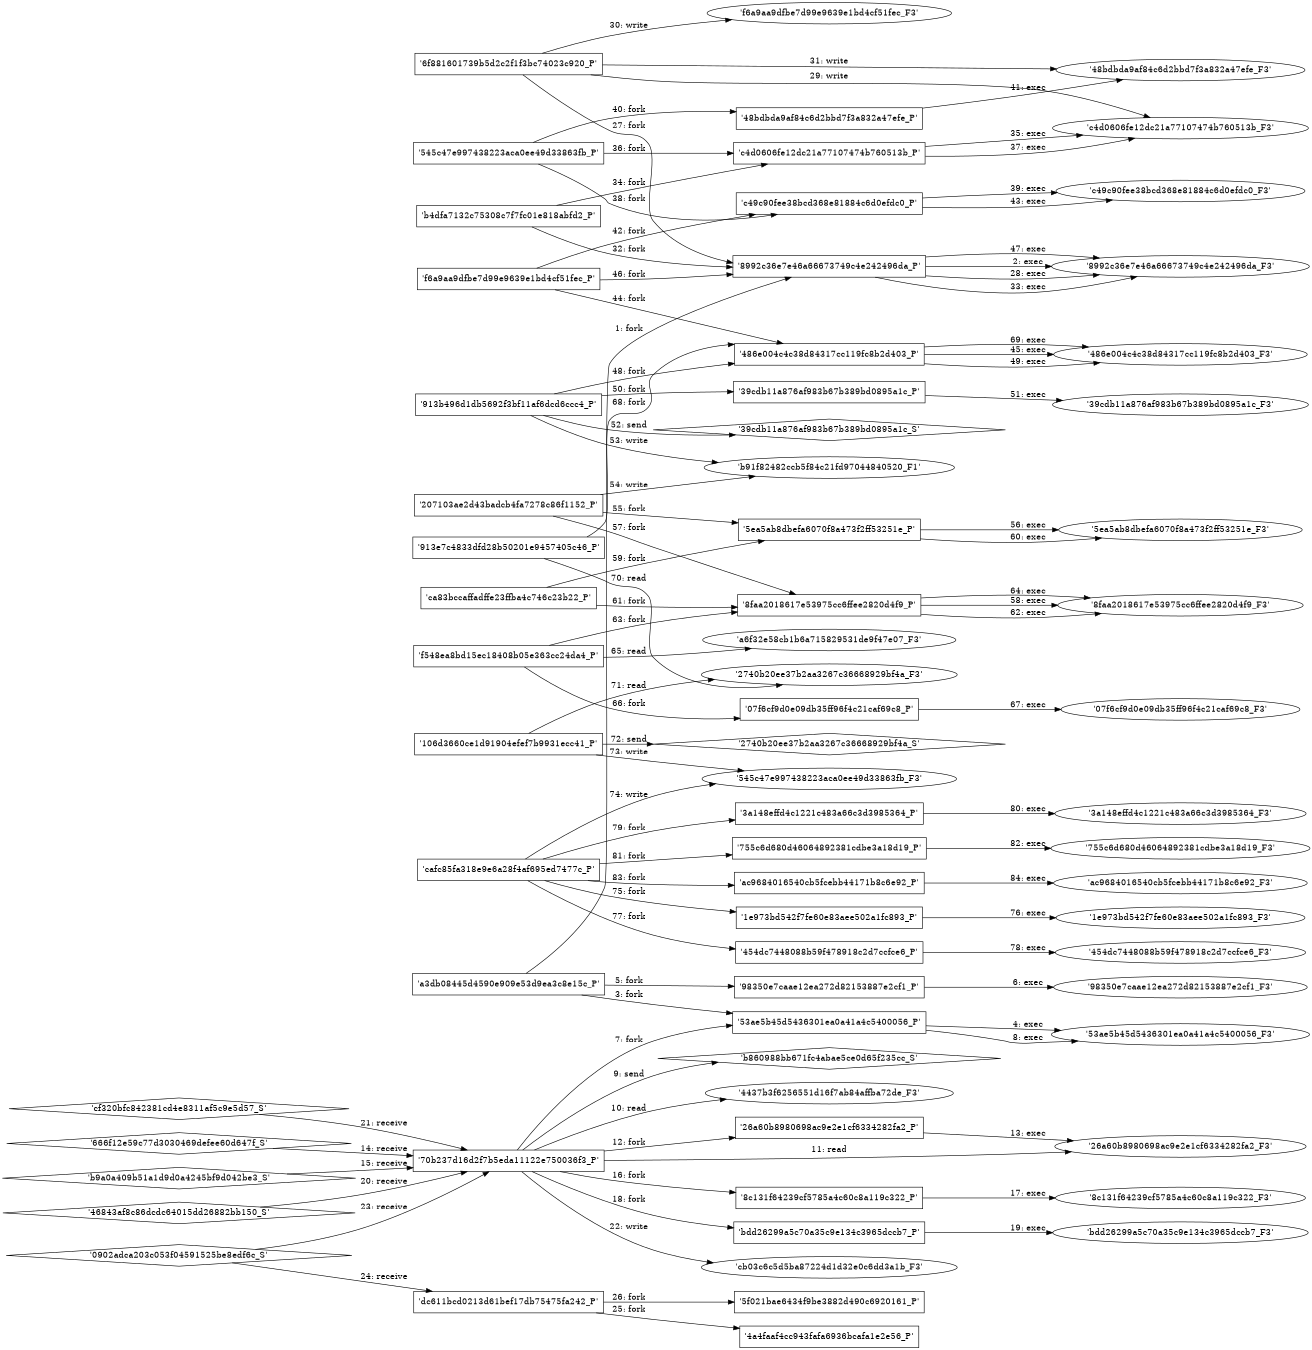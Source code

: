 digraph "D:\Learning\Paper\apt\基于CTI的攻击预警\Dataset\攻击图\ASGfromALLCTI\Microsoft Security—detecting empires in the cloud.dot" {
rankdir="LR"
size="9"
fixedsize="false"
splines="true"
nodesep=0.3
ranksep=0
fontsize=10
overlap="scalexy"
engine= "neato"
	"'a3db08445d4590e909e53d9ea3c8e15c_P'" [node_type=Process shape=box]
	"'8992c36e7e46a66673749c4e242496da_P'" [node_type=Process shape=box]
	"'a3db08445d4590e909e53d9ea3c8e15c_P'" -> "'8992c36e7e46a66673749c4e242496da_P'" [label="1: fork"]
	"'8992c36e7e46a66673749c4e242496da_P'" [node_type=Process shape=box]
	"'8992c36e7e46a66673749c4e242496da_F3'" [node_type=File shape=ellipse]
	"'8992c36e7e46a66673749c4e242496da_P'" -> "'8992c36e7e46a66673749c4e242496da_F3'" [label="2: exec"]
	"'a3db08445d4590e909e53d9ea3c8e15c_P'" [node_type=Process shape=box]
	"'53ae5b45d5436301ea0a41a4c5400056_P'" [node_type=Process shape=box]
	"'a3db08445d4590e909e53d9ea3c8e15c_P'" -> "'53ae5b45d5436301ea0a41a4c5400056_P'" [label="3: fork"]
	"'53ae5b45d5436301ea0a41a4c5400056_P'" [node_type=Process shape=box]
	"'53ae5b45d5436301ea0a41a4c5400056_F3'" [node_type=File shape=ellipse]
	"'53ae5b45d5436301ea0a41a4c5400056_P'" -> "'53ae5b45d5436301ea0a41a4c5400056_F3'" [label="4: exec"]
	"'a3db08445d4590e909e53d9ea3c8e15c_P'" [node_type=Process shape=box]
	"'98350e7caae12ea272d82153887e2cf1_P'" [node_type=Process shape=box]
	"'a3db08445d4590e909e53d9ea3c8e15c_P'" -> "'98350e7caae12ea272d82153887e2cf1_P'" [label="5: fork"]
	"'98350e7caae12ea272d82153887e2cf1_P'" [node_type=Process shape=box]
	"'98350e7caae12ea272d82153887e2cf1_F3'" [node_type=File shape=ellipse]
	"'98350e7caae12ea272d82153887e2cf1_P'" -> "'98350e7caae12ea272d82153887e2cf1_F3'" [label="6: exec"]
	"'70b237d16d2f7b5eda11122e750036f3_P'" [node_type=Process shape=box]
	"'53ae5b45d5436301ea0a41a4c5400056_P'" [node_type=Process shape=box]
	"'70b237d16d2f7b5eda11122e750036f3_P'" -> "'53ae5b45d5436301ea0a41a4c5400056_P'" [label="7: fork"]
	"'53ae5b45d5436301ea0a41a4c5400056_P'" [node_type=Process shape=box]
	"'53ae5b45d5436301ea0a41a4c5400056_F3'" [node_type=File shape=ellipse]
	"'53ae5b45d5436301ea0a41a4c5400056_P'" -> "'53ae5b45d5436301ea0a41a4c5400056_F3'" [label="8: exec"]
	"'b860988bb671fc4abae5ce0d65f235cc_S'" [node_type=Socket shape=diamond]
	"'70b237d16d2f7b5eda11122e750036f3_P'" [node_type=Process shape=box]
	"'70b237d16d2f7b5eda11122e750036f3_P'" -> "'b860988bb671fc4abae5ce0d65f235cc_S'" [label="9: send"]
	"'4437b3f6256551d16f7ab84affba72de_F3'" [node_type=file shape=ellipse]
	"'70b237d16d2f7b5eda11122e750036f3_P'" [node_type=Process shape=box]
	"'70b237d16d2f7b5eda11122e750036f3_P'" -> "'4437b3f6256551d16f7ab84affba72de_F3'" [label="10: read"]
	"'26a60b8980698ac9e2e1cf6334282fa2_F3'" [node_type=file shape=ellipse]
	"'70b237d16d2f7b5eda11122e750036f3_P'" [node_type=Process shape=box]
	"'70b237d16d2f7b5eda11122e750036f3_P'" -> "'26a60b8980698ac9e2e1cf6334282fa2_F3'" [label="11: read"]
	"'70b237d16d2f7b5eda11122e750036f3_P'" [node_type=Process shape=box]
	"'26a60b8980698ac9e2e1cf6334282fa2_P'" [node_type=Process shape=box]
	"'70b237d16d2f7b5eda11122e750036f3_P'" -> "'26a60b8980698ac9e2e1cf6334282fa2_P'" [label="12: fork"]
	"'26a60b8980698ac9e2e1cf6334282fa2_P'" [node_type=Process shape=box]
	"'26a60b8980698ac9e2e1cf6334282fa2_F3'" [node_type=File shape=ellipse]
	"'26a60b8980698ac9e2e1cf6334282fa2_P'" -> "'26a60b8980698ac9e2e1cf6334282fa2_F3'" [label="13: exec"]
	"'70b237d16d2f7b5eda11122e750036f3_P'" [node_type=Process shape=box]
	"'666f12e59c77d3030469defee60d647f_S'" [node_type=Socket shape=diamond]
	"'666f12e59c77d3030469defee60d647f_S'" -> "'70b237d16d2f7b5eda11122e750036f3_P'" [label="14: receive"]
	"'70b237d16d2f7b5eda11122e750036f3_P'" [node_type=Process shape=box]
	"'b9a0a409b51a1d9d0a4245bf9d042be3_S'" [node_type=Socket shape=diamond]
	"'b9a0a409b51a1d9d0a4245bf9d042be3_S'" -> "'70b237d16d2f7b5eda11122e750036f3_P'" [label="15: receive"]
	"'70b237d16d2f7b5eda11122e750036f3_P'" [node_type=Process shape=box]
	"'8c131f64239cf5785a4c60c8a119c322_P'" [node_type=Process shape=box]
	"'70b237d16d2f7b5eda11122e750036f3_P'" -> "'8c131f64239cf5785a4c60c8a119c322_P'" [label="16: fork"]
	"'8c131f64239cf5785a4c60c8a119c322_P'" [node_type=Process shape=box]
	"'8c131f64239cf5785a4c60c8a119c322_F3'" [node_type=File shape=ellipse]
	"'8c131f64239cf5785a4c60c8a119c322_P'" -> "'8c131f64239cf5785a4c60c8a119c322_F3'" [label="17: exec"]
	"'70b237d16d2f7b5eda11122e750036f3_P'" [node_type=Process shape=box]
	"'bdd26299a5c70a35c9e134c3965dccb7_P'" [node_type=Process shape=box]
	"'70b237d16d2f7b5eda11122e750036f3_P'" -> "'bdd26299a5c70a35c9e134c3965dccb7_P'" [label="18: fork"]
	"'bdd26299a5c70a35c9e134c3965dccb7_P'" [node_type=Process shape=box]
	"'bdd26299a5c70a35c9e134c3965dccb7_F3'" [node_type=File shape=ellipse]
	"'bdd26299a5c70a35c9e134c3965dccb7_P'" -> "'bdd26299a5c70a35c9e134c3965dccb7_F3'" [label="19: exec"]
	"'70b237d16d2f7b5eda11122e750036f3_P'" [node_type=Process shape=box]
	"'46843af8c86dcdc64015dd26882bb150_S'" [node_type=Socket shape=diamond]
	"'46843af8c86dcdc64015dd26882bb150_S'" -> "'70b237d16d2f7b5eda11122e750036f3_P'" [label="20: receive"]
	"'70b237d16d2f7b5eda11122e750036f3_P'" [node_type=Process shape=box]
	"'cf320bfc842381cd4e8311af5c9e5d57_S'" [node_type=Socket shape=diamond]
	"'cf320bfc842381cd4e8311af5c9e5d57_S'" -> "'70b237d16d2f7b5eda11122e750036f3_P'" [label="21: receive"]
	"'cb03c6c5d5ba87224d1d32e0c6dd3a1b_F3'" [node_type=file shape=ellipse]
	"'70b237d16d2f7b5eda11122e750036f3_P'" [node_type=Process shape=box]
	"'70b237d16d2f7b5eda11122e750036f3_P'" -> "'cb03c6c5d5ba87224d1d32e0c6dd3a1b_F3'" [label="22: write"]
	"'70b237d16d2f7b5eda11122e750036f3_P'" [node_type=Process shape=box]
	"'0902adca203c053f04591525be8edf6c_S'" [node_type=Socket shape=diamond]
	"'0902adca203c053f04591525be8edf6c_S'" -> "'70b237d16d2f7b5eda11122e750036f3_P'" [label="23: receive"]
	"'dc611bcd0213d61bef17db75475fa242_P'" [node_type=Process shape=box]
	"'0902adca203c053f04591525be8edf6c_S'" [node_type=Socket shape=diamond]
	"'0902adca203c053f04591525be8edf6c_S'" -> "'dc611bcd0213d61bef17db75475fa242_P'" [label="24: receive"]
	"'dc611bcd0213d61bef17db75475fa242_P'" [node_type=Process shape=box]
	"'4a4faaf4cc943fafa6936bcafa1e2e56_P'" [node_type=Process shape=box]
	"'dc611bcd0213d61bef17db75475fa242_P'" -> "'4a4faaf4cc943fafa6936bcafa1e2e56_P'" [label="25: fork"]
	"'dc611bcd0213d61bef17db75475fa242_P'" [node_type=Process shape=box]
	"'5f021bae6434f9be3882d490c6920161_P'" [node_type=Process shape=box]
	"'dc611bcd0213d61bef17db75475fa242_P'" -> "'5f021bae6434f9be3882d490c6920161_P'" [label="26: fork"]
	"'6f881601739b5d2c2f1f3bc74023c920_P'" [node_type=Process shape=box]
	"'8992c36e7e46a66673749c4e242496da_P'" [node_type=Process shape=box]
	"'6f881601739b5d2c2f1f3bc74023c920_P'" -> "'8992c36e7e46a66673749c4e242496da_P'" [label="27: fork"]
	"'8992c36e7e46a66673749c4e242496da_P'" [node_type=Process shape=box]
	"'8992c36e7e46a66673749c4e242496da_F3'" [node_type=File shape=ellipse]
	"'8992c36e7e46a66673749c4e242496da_P'" -> "'8992c36e7e46a66673749c4e242496da_F3'" [label="28: exec"]
	"'c4d0606fe12dc21a77107474b760513b_F3'" [node_type=file shape=ellipse]
	"'6f881601739b5d2c2f1f3bc74023c920_P'" [node_type=Process shape=box]
	"'6f881601739b5d2c2f1f3bc74023c920_P'" -> "'c4d0606fe12dc21a77107474b760513b_F3'" [label="29: write"]
	"'f6a9aa9dfbe7d99e9639e1bd4cf51fec_F3'" [node_type=file shape=ellipse]
	"'6f881601739b5d2c2f1f3bc74023c920_P'" [node_type=Process shape=box]
	"'6f881601739b5d2c2f1f3bc74023c920_P'" -> "'f6a9aa9dfbe7d99e9639e1bd4cf51fec_F3'" [label="30: write"]
	"'48bdbda9af84c6d2bbd7f3a832a47efe_F3'" [node_type=file shape=ellipse]
	"'6f881601739b5d2c2f1f3bc74023c920_P'" [node_type=Process shape=box]
	"'6f881601739b5d2c2f1f3bc74023c920_P'" -> "'48bdbda9af84c6d2bbd7f3a832a47efe_F3'" [label="31: write"]
	"'b4dfa7132c75308c7f7fc01e818abfd2_P'" [node_type=Process shape=box]
	"'8992c36e7e46a66673749c4e242496da_P'" [node_type=Process shape=box]
	"'b4dfa7132c75308c7f7fc01e818abfd2_P'" -> "'8992c36e7e46a66673749c4e242496da_P'" [label="32: fork"]
	"'8992c36e7e46a66673749c4e242496da_P'" [node_type=Process shape=box]
	"'8992c36e7e46a66673749c4e242496da_F3'" [node_type=File shape=ellipse]
	"'8992c36e7e46a66673749c4e242496da_P'" -> "'8992c36e7e46a66673749c4e242496da_F3'" [label="33: exec"]
	"'b4dfa7132c75308c7f7fc01e818abfd2_P'" [node_type=Process shape=box]
	"'c4d0606fe12dc21a77107474b760513b_P'" [node_type=Process shape=box]
	"'b4dfa7132c75308c7f7fc01e818abfd2_P'" -> "'c4d0606fe12dc21a77107474b760513b_P'" [label="34: fork"]
	"'c4d0606fe12dc21a77107474b760513b_P'" [node_type=Process shape=box]
	"'c4d0606fe12dc21a77107474b760513b_F3'" [node_type=File shape=ellipse]
	"'c4d0606fe12dc21a77107474b760513b_P'" -> "'c4d0606fe12dc21a77107474b760513b_F3'" [label="35: exec"]
	"'545c47e997438223aca0ee49d33863fb_P'" [node_type=Process shape=box]
	"'c4d0606fe12dc21a77107474b760513b_P'" [node_type=Process shape=box]
	"'545c47e997438223aca0ee49d33863fb_P'" -> "'c4d0606fe12dc21a77107474b760513b_P'" [label="36: fork"]
	"'c4d0606fe12dc21a77107474b760513b_P'" [node_type=Process shape=box]
	"'c4d0606fe12dc21a77107474b760513b_F3'" [node_type=File shape=ellipse]
	"'c4d0606fe12dc21a77107474b760513b_P'" -> "'c4d0606fe12dc21a77107474b760513b_F3'" [label="37: exec"]
	"'545c47e997438223aca0ee49d33863fb_P'" [node_type=Process shape=box]
	"'c49c90fee38bcd368e81884c6d0efdc0_P'" [node_type=Process shape=box]
	"'545c47e997438223aca0ee49d33863fb_P'" -> "'c49c90fee38bcd368e81884c6d0efdc0_P'" [label="38: fork"]
	"'c49c90fee38bcd368e81884c6d0efdc0_P'" [node_type=Process shape=box]
	"'c49c90fee38bcd368e81884c6d0efdc0_F3'" [node_type=File shape=ellipse]
	"'c49c90fee38bcd368e81884c6d0efdc0_P'" -> "'c49c90fee38bcd368e81884c6d0efdc0_F3'" [label="39: exec"]
	"'545c47e997438223aca0ee49d33863fb_P'" [node_type=Process shape=box]
	"'48bdbda9af84c6d2bbd7f3a832a47efe_P'" [node_type=Process shape=box]
	"'545c47e997438223aca0ee49d33863fb_P'" -> "'48bdbda9af84c6d2bbd7f3a832a47efe_P'" [label="40: fork"]
	"'48bdbda9af84c6d2bbd7f3a832a47efe_P'" [node_type=Process shape=box]
	"'48bdbda9af84c6d2bbd7f3a832a47efe_F3'" [node_type=File shape=ellipse]
	"'48bdbda9af84c6d2bbd7f3a832a47efe_P'" -> "'48bdbda9af84c6d2bbd7f3a832a47efe_F3'" [label="41: exec"]
	"'f6a9aa9dfbe7d99e9639e1bd4cf51fec_P'" [node_type=Process shape=box]
	"'c49c90fee38bcd368e81884c6d0efdc0_P'" [node_type=Process shape=box]
	"'f6a9aa9dfbe7d99e9639e1bd4cf51fec_P'" -> "'c49c90fee38bcd368e81884c6d0efdc0_P'" [label="42: fork"]
	"'c49c90fee38bcd368e81884c6d0efdc0_P'" [node_type=Process shape=box]
	"'c49c90fee38bcd368e81884c6d0efdc0_F3'" [node_type=File shape=ellipse]
	"'c49c90fee38bcd368e81884c6d0efdc0_P'" -> "'c49c90fee38bcd368e81884c6d0efdc0_F3'" [label="43: exec"]
	"'f6a9aa9dfbe7d99e9639e1bd4cf51fec_P'" [node_type=Process shape=box]
	"'486e004c4c38d84317cc119fc8b2d403_P'" [node_type=Process shape=box]
	"'f6a9aa9dfbe7d99e9639e1bd4cf51fec_P'" -> "'486e004c4c38d84317cc119fc8b2d403_P'" [label="44: fork"]
	"'486e004c4c38d84317cc119fc8b2d403_P'" [node_type=Process shape=box]
	"'486e004c4c38d84317cc119fc8b2d403_F3'" [node_type=File shape=ellipse]
	"'486e004c4c38d84317cc119fc8b2d403_P'" -> "'486e004c4c38d84317cc119fc8b2d403_F3'" [label="45: exec"]
	"'f6a9aa9dfbe7d99e9639e1bd4cf51fec_P'" [node_type=Process shape=box]
	"'8992c36e7e46a66673749c4e242496da_P'" [node_type=Process shape=box]
	"'f6a9aa9dfbe7d99e9639e1bd4cf51fec_P'" -> "'8992c36e7e46a66673749c4e242496da_P'" [label="46: fork"]
	"'8992c36e7e46a66673749c4e242496da_P'" [node_type=Process shape=box]
	"'8992c36e7e46a66673749c4e242496da_F3'" [node_type=File shape=ellipse]
	"'8992c36e7e46a66673749c4e242496da_P'" -> "'8992c36e7e46a66673749c4e242496da_F3'" [label="47: exec"]
	"'913b496d1db5692f3bf11af6dcd6ccc4_P'" [node_type=Process shape=box]
	"'486e004c4c38d84317cc119fc8b2d403_P'" [node_type=Process shape=box]
	"'913b496d1db5692f3bf11af6dcd6ccc4_P'" -> "'486e004c4c38d84317cc119fc8b2d403_P'" [label="48: fork"]
	"'486e004c4c38d84317cc119fc8b2d403_P'" [node_type=Process shape=box]
	"'486e004c4c38d84317cc119fc8b2d403_F3'" [node_type=File shape=ellipse]
	"'486e004c4c38d84317cc119fc8b2d403_P'" -> "'486e004c4c38d84317cc119fc8b2d403_F3'" [label="49: exec"]
	"'913b496d1db5692f3bf11af6dcd6ccc4_P'" [node_type=Process shape=box]
	"'39cdb11a876af983b67b389bd0895a1c_P'" [node_type=Process shape=box]
	"'913b496d1db5692f3bf11af6dcd6ccc4_P'" -> "'39cdb11a876af983b67b389bd0895a1c_P'" [label="50: fork"]
	"'39cdb11a876af983b67b389bd0895a1c_P'" [node_type=Process shape=box]
	"'39cdb11a876af983b67b389bd0895a1c_F3'" [node_type=File shape=ellipse]
	"'39cdb11a876af983b67b389bd0895a1c_P'" -> "'39cdb11a876af983b67b389bd0895a1c_F3'" [label="51: exec"]
	"'39cdb11a876af983b67b389bd0895a1c_S'" [node_type=Socket shape=diamond]
	"'913b496d1db5692f3bf11af6dcd6ccc4_P'" [node_type=Process shape=box]
	"'913b496d1db5692f3bf11af6dcd6ccc4_P'" -> "'39cdb11a876af983b67b389bd0895a1c_S'" [label="52: send"]
	"'b91f82482ccb5f84c21fd97044840520_F1'" [node_type=file shape=ellipse]
	"'913b496d1db5692f3bf11af6dcd6ccc4_P'" [node_type=Process shape=box]
	"'913b496d1db5692f3bf11af6dcd6ccc4_P'" -> "'b91f82482ccb5f84c21fd97044840520_F1'" [label="53: write"]
	"'b91f82482ccb5f84c21fd97044840520_F1'" [node_type=file shape=ellipse]
	"'207103ae2d43badcb4fa7278c86f1152_P'" [node_type=Process shape=box]
	"'207103ae2d43badcb4fa7278c86f1152_P'" -> "'b91f82482ccb5f84c21fd97044840520_F1'" [label="54: write"]
	"'207103ae2d43badcb4fa7278c86f1152_P'" [node_type=Process shape=box]
	"'5ea5ab8dbefa6070f8a473f2ff53251e_P'" [node_type=Process shape=box]
	"'207103ae2d43badcb4fa7278c86f1152_P'" -> "'5ea5ab8dbefa6070f8a473f2ff53251e_P'" [label="55: fork"]
	"'5ea5ab8dbefa6070f8a473f2ff53251e_P'" [node_type=Process shape=box]
	"'5ea5ab8dbefa6070f8a473f2ff53251e_F3'" [node_type=File shape=ellipse]
	"'5ea5ab8dbefa6070f8a473f2ff53251e_P'" -> "'5ea5ab8dbefa6070f8a473f2ff53251e_F3'" [label="56: exec"]
	"'207103ae2d43badcb4fa7278c86f1152_P'" [node_type=Process shape=box]
	"'8faa2018617e53975cc6ffee2820d4f9_P'" [node_type=Process shape=box]
	"'207103ae2d43badcb4fa7278c86f1152_P'" -> "'8faa2018617e53975cc6ffee2820d4f9_P'" [label="57: fork"]
	"'8faa2018617e53975cc6ffee2820d4f9_P'" [node_type=Process shape=box]
	"'8faa2018617e53975cc6ffee2820d4f9_F3'" [node_type=File shape=ellipse]
	"'8faa2018617e53975cc6ffee2820d4f9_P'" -> "'8faa2018617e53975cc6ffee2820d4f9_F3'" [label="58: exec"]
	"'ca83bccaffadffe23ffba4c746c23b22_P'" [node_type=Process shape=box]
	"'5ea5ab8dbefa6070f8a473f2ff53251e_P'" [node_type=Process shape=box]
	"'ca83bccaffadffe23ffba4c746c23b22_P'" -> "'5ea5ab8dbefa6070f8a473f2ff53251e_P'" [label="59: fork"]
	"'5ea5ab8dbefa6070f8a473f2ff53251e_P'" [node_type=Process shape=box]
	"'5ea5ab8dbefa6070f8a473f2ff53251e_F3'" [node_type=File shape=ellipse]
	"'5ea5ab8dbefa6070f8a473f2ff53251e_P'" -> "'5ea5ab8dbefa6070f8a473f2ff53251e_F3'" [label="60: exec"]
	"'ca83bccaffadffe23ffba4c746c23b22_P'" [node_type=Process shape=box]
	"'8faa2018617e53975cc6ffee2820d4f9_P'" [node_type=Process shape=box]
	"'ca83bccaffadffe23ffba4c746c23b22_P'" -> "'8faa2018617e53975cc6ffee2820d4f9_P'" [label="61: fork"]
	"'8faa2018617e53975cc6ffee2820d4f9_P'" [node_type=Process shape=box]
	"'8faa2018617e53975cc6ffee2820d4f9_F3'" [node_type=File shape=ellipse]
	"'8faa2018617e53975cc6ffee2820d4f9_P'" -> "'8faa2018617e53975cc6ffee2820d4f9_F3'" [label="62: exec"]
	"'f548ea8bd15ec18408b05e363cc24da4_P'" [node_type=Process shape=box]
	"'8faa2018617e53975cc6ffee2820d4f9_P'" [node_type=Process shape=box]
	"'f548ea8bd15ec18408b05e363cc24da4_P'" -> "'8faa2018617e53975cc6ffee2820d4f9_P'" [label="63: fork"]
	"'8faa2018617e53975cc6ffee2820d4f9_P'" [node_type=Process shape=box]
	"'8faa2018617e53975cc6ffee2820d4f9_F3'" [node_type=File shape=ellipse]
	"'8faa2018617e53975cc6ffee2820d4f9_P'" -> "'8faa2018617e53975cc6ffee2820d4f9_F3'" [label="64: exec"]
	"'a6f32e58cb1b6a715829531de9f47e07_F3'" [node_type=file shape=ellipse]
	"'f548ea8bd15ec18408b05e363cc24da4_P'" [node_type=Process shape=box]
	"'f548ea8bd15ec18408b05e363cc24da4_P'" -> "'a6f32e58cb1b6a715829531de9f47e07_F3'" [label="65: read"]
	"'f548ea8bd15ec18408b05e363cc24da4_P'" [node_type=Process shape=box]
	"'07f6cf9d0e09db35ff96f4c21caf69c8_P'" [node_type=Process shape=box]
	"'f548ea8bd15ec18408b05e363cc24da4_P'" -> "'07f6cf9d0e09db35ff96f4c21caf69c8_P'" [label="66: fork"]
	"'07f6cf9d0e09db35ff96f4c21caf69c8_P'" [node_type=Process shape=box]
	"'07f6cf9d0e09db35ff96f4c21caf69c8_F3'" [node_type=File shape=ellipse]
	"'07f6cf9d0e09db35ff96f4c21caf69c8_P'" -> "'07f6cf9d0e09db35ff96f4c21caf69c8_F3'" [label="67: exec"]
	"'913e7c4833dfd28b50201e9457405c46_P'" [node_type=Process shape=box]
	"'486e004c4c38d84317cc119fc8b2d403_P'" [node_type=Process shape=box]
	"'913e7c4833dfd28b50201e9457405c46_P'" -> "'486e004c4c38d84317cc119fc8b2d403_P'" [label="68: fork"]
	"'486e004c4c38d84317cc119fc8b2d403_P'" [node_type=Process shape=box]
	"'486e004c4c38d84317cc119fc8b2d403_F3'" [node_type=File shape=ellipse]
	"'486e004c4c38d84317cc119fc8b2d403_P'" -> "'486e004c4c38d84317cc119fc8b2d403_F3'" [label="69: exec"]
	"'2740b20ee37b2aa3267c36668929bf4a_F3'" [node_type=file shape=ellipse]
	"'913e7c4833dfd28b50201e9457405c46_P'" [node_type=Process shape=box]
	"'913e7c4833dfd28b50201e9457405c46_P'" -> "'2740b20ee37b2aa3267c36668929bf4a_F3'" [label="70: read"]
	"'2740b20ee37b2aa3267c36668929bf4a_F3'" [node_type=file shape=ellipse]
	"'106d3660ce1d91904efef7b9931ecc41_P'" [node_type=Process shape=box]
	"'106d3660ce1d91904efef7b9931ecc41_P'" -> "'2740b20ee37b2aa3267c36668929bf4a_F3'" [label="71: read"]
	"'2740b20ee37b2aa3267c36668929bf4a_S'" [node_type=Socket shape=diamond]
	"'106d3660ce1d91904efef7b9931ecc41_P'" [node_type=Process shape=box]
	"'106d3660ce1d91904efef7b9931ecc41_P'" -> "'2740b20ee37b2aa3267c36668929bf4a_S'" [label="72: send"]
	"'545c47e997438223aca0ee49d33863fb_F3'" [node_type=file shape=ellipse]
	"'106d3660ce1d91904efef7b9931ecc41_P'" [node_type=Process shape=box]
	"'106d3660ce1d91904efef7b9931ecc41_P'" -> "'545c47e997438223aca0ee49d33863fb_F3'" [label="73: write"]
	"'545c47e997438223aca0ee49d33863fb_F3'" [node_type=file shape=ellipse]
	"'cafc85fa318e9e6a28f4af695ed7477c_P'" [node_type=Process shape=box]
	"'cafc85fa318e9e6a28f4af695ed7477c_P'" -> "'545c47e997438223aca0ee49d33863fb_F3'" [label="74: write"]
	"'cafc85fa318e9e6a28f4af695ed7477c_P'" [node_type=Process shape=box]
	"'1e973bd542f7fe60e83aee502a1fc893_P'" [node_type=Process shape=box]
	"'cafc85fa318e9e6a28f4af695ed7477c_P'" -> "'1e973bd542f7fe60e83aee502a1fc893_P'" [label="75: fork"]
	"'1e973bd542f7fe60e83aee502a1fc893_P'" [node_type=Process shape=box]
	"'1e973bd542f7fe60e83aee502a1fc893_F3'" [node_type=File shape=ellipse]
	"'1e973bd542f7fe60e83aee502a1fc893_P'" -> "'1e973bd542f7fe60e83aee502a1fc893_F3'" [label="76: exec"]
	"'cafc85fa318e9e6a28f4af695ed7477c_P'" [node_type=Process shape=box]
	"'454dc7448088b59f478918c2d7ccfce6_P'" [node_type=Process shape=box]
	"'cafc85fa318e9e6a28f4af695ed7477c_P'" -> "'454dc7448088b59f478918c2d7ccfce6_P'" [label="77: fork"]
	"'454dc7448088b59f478918c2d7ccfce6_P'" [node_type=Process shape=box]
	"'454dc7448088b59f478918c2d7ccfce6_F3'" [node_type=File shape=ellipse]
	"'454dc7448088b59f478918c2d7ccfce6_P'" -> "'454dc7448088b59f478918c2d7ccfce6_F3'" [label="78: exec"]
	"'cafc85fa318e9e6a28f4af695ed7477c_P'" [node_type=Process shape=box]
	"'3a148effd4c1221c483a66c3d3985364_P'" [node_type=Process shape=box]
	"'cafc85fa318e9e6a28f4af695ed7477c_P'" -> "'3a148effd4c1221c483a66c3d3985364_P'" [label="79: fork"]
	"'3a148effd4c1221c483a66c3d3985364_P'" [node_type=Process shape=box]
	"'3a148effd4c1221c483a66c3d3985364_F3'" [node_type=File shape=ellipse]
	"'3a148effd4c1221c483a66c3d3985364_P'" -> "'3a148effd4c1221c483a66c3d3985364_F3'" [label="80: exec"]
	"'cafc85fa318e9e6a28f4af695ed7477c_P'" [node_type=Process shape=box]
	"'755c6d680d46064892381cdbe3a18d19_P'" [node_type=Process shape=box]
	"'cafc85fa318e9e6a28f4af695ed7477c_P'" -> "'755c6d680d46064892381cdbe3a18d19_P'" [label="81: fork"]
	"'755c6d680d46064892381cdbe3a18d19_P'" [node_type=Process shape=box]
	"'755c6d680d46064892381cdbe3a18d19_F3'" [node_type=File shape=ellipse]
	"'755c6d680d46064892381cdbe3a18d19_P'" -> "'755c6d680d46064892381cdbe3a18d19_F3'" [label="82: exec"]
	"'cafc85fa318e9e6a28f4af695ed7477c_P'" [node_type=Process shape=box]
	"'ac9684016540cb5fcebb44171b8c6e92_P'" [node_type=Process shape=box]
	"'cafc85fa318e9e6a28f4af695ed7477c_P'" -> "'ac9684016540cb5fcebb44171b8c6e92_P'" [label="83: fork"]
	"'ac9684016540cb5fcebb44171b8c6e92_P'" [node_type=Process shape=box]
	"'ac9684016540cb5fcebb44171b8c6e92_F3'" [node_type=File shape=ellipse]
	"'ac9684016540cb5fcebb44171b8c6e92_P'" -> "'ac9684016540cb5fcebb44171b8c6e92_F3'" [label="84: exec"]
}
